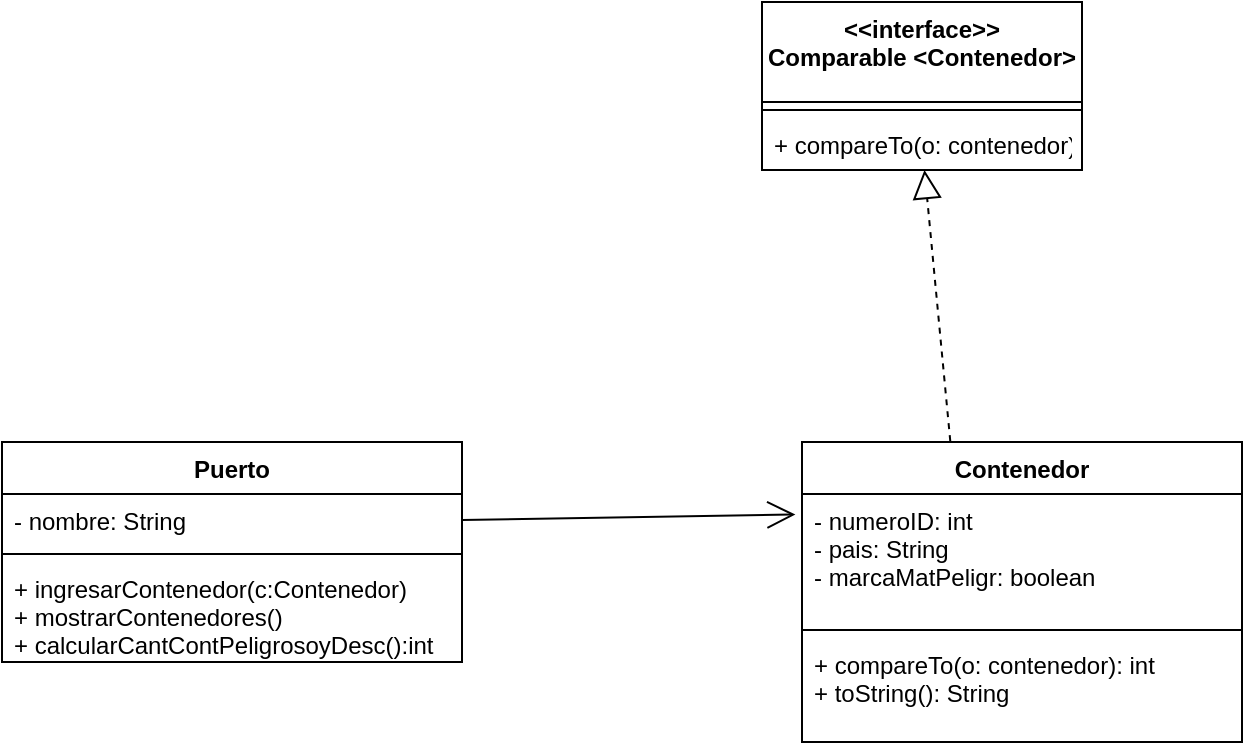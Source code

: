 <mxfile version="20.2.8" type="device"><diagram id="cquXaY6EWsRxqMjvIp8U" name="Página-1"><mxGraphModel dx="924" dy="437" grid="1" gridSize="10" guides="1" tooltips="1" connect="1" arrows="1" fold="1" page="1" pageScale="1" pageWidth="827" pageHeight="1169" math="0" shadow="0"><root><mxCell id="0"/><mxCell id="1" parent="0"/><mxCell id="Dq4KL60tJNzlFR6zHCyC-5" value="Contenedor" style="swimlane;fontStyle=1;align=center;verticalAlign=top;childLayout=stackLayout;horizontal=1;startSize=26;horizontalStack=0;resizeParent=1;resizeParentMax=0;resizeLast=0;collapsible=1;marginBottom=0;" parent="1" vertex="1"><mxGeometry x="470" y="260" width="220" height="150" as="geometry"/></mxCell><mxCell id="Dq4KL60tJNzlFR6zHCyC-6" value="- numeroID: int&#10;- pais: String&#10;- marcaMatPeligr: boolean" style="text;strokeColor=none;fillColor=none;align=left;verticalAlign=top;spacingLeft=4;spacingRight=4;overflow=hidden;rotatable=0;points=[[0,0.5],[1,0.5]];portConstraint=eastwest;" parent="Dq4KL60tJNzlFR6zHCyC-5" vertex="1"><mxGeometry y="26" width="220" height="64" as="geometry"/></mxCell><mxCell id="Dq4KL60tJNzlFR6zHCyC-7" value="" style="line;strokeWidth=1;fillColor=none;align=left;verticalAlign=middle;spacingTop=-1;spacingLeft=3;spacingRight=3;rotatable=0;labelPosition=right;points=[];portConstraint=eastwest;" parent="Dq4KL60tJNzlFR6zHCyC-5" vertex="1"><mxGeometry y="90" width="220" height="8" as="geometry"/></mxCell><mxCell id="Dq4KL60tJNzlFR6zHCyC-8" value="+ compareTo(o: contenedor): int&#10;+ toString(): String" style="text;strokeColor=none;fillColor=none;align=left;verticalAlign=top;spacingLeft=4;spacingRight=4;overflow=hidden;rotatable=0;points=[[0,0.5],[1,0.5]];portConstraint=eastwest;" parent="Dq4KL60tJNzlFR6zHCyC-5" vertex="1"><mxGeometry y="98" width="220" height="52" as="geometry"/></mxCell><mxCell id="Dq4KL60tJNzlFR6zHCyC-9" value="&lt;&lt;interface&gt;&gt;&#10;Comparable &lt;Contenedor&gt;" style="swimlane;fontStyle=1;align=center;verticalAlign=top;childLayout=stackLayout;horizontal=1;startSize=50;horizontalStack=0;resizeParent=1;resizeParentMax=0;resizeLast=0;collapsible=1;marginBottom=0;" parent="1" vertex="1"><mxGeometry x="450" y="40" width="160" height="84" as="geometry"/></mxCell><mxCell id="Dq4KL60tJNzlFR6zHCyC-11" value="" style="line;strokeWidth=1;fillColor=none;align=left;verticalAlign=middle;spacingTop=-1;spacingLeft=3;spacingRight=3;rotatable=0;labelPosition=right;points=[];portConstraint=eastwest;" parent="Dq4KL60tJNzlFR6zHCyC-9" vertex="1"><mxGeometry y="50" width="160" height="8" as="geometry"/></mxCell><mxCell id="Dq4KL60tJNzlFR6zHCyC-12" value="+ compareTo(o: contenedor): int" style="text;strokeColor=none;fillColor=none;align=left;verticalAlign=top;spacingLeft=4;spacingRight=4;overflow=hidden;rotatable=0;points=[[0,0.5],[1,0.5]];portConstraint=eastwest;" parent="Dq4KL60tJNzlFR6zHCyC-9" vertex="1"><mxGeometry y="58" width="160" height="26" as="geometry"/></mxCell><mxCell id="Dq4KL60tJNzlFR6zHCyC-14" value="" style="endArrow=open;endFill=1;endSize=12;html=1;rounded=0;exitX=1;exitY=0.5;exitDx=0;exitDy=0;entryX=-0.015;entryY=0.16;entryDx=0;entryDy=0;entryPerimeter=0;" parent="1" source="D9zqvXte1jJdtQ73QB-g-3" target="Dq4KL60tJNzlFR6zHCyC-6" edge="1"><mxGeometry width="160" relative="1" as="geometry"><mxPoint x="311.2" y="410.2" as="sourcePoint"/><mxPoint x="490" y="260" as="targetPoint"/></mxGeometry></mxCell><mxCell id="Dq4KL60tJNzlFR6zHCyC-15" value="" style="endArrow=block;dashed=1;endFill=0;endSize=12;html=1;rounded=0;exitX=0.337;exitY=-0.003;exitDx=0;exitDy=0;exitPerimeter=0;" parent="1" source="Dq4KL60tJNzlFR6zHCyC-5" target="Dq4KL60tJNzlFR6zHCyC-12" edge="1"><mxGeometry width="160" relative="1" as="geometry"><mxPoint x="330" y="260" as="sourcePoint"/><mxPoint x="490" y="260" as="targetPoint"/></mxGeometry></mxCell><mxCell id="D9zqvXte1jJdtQ73QB-g-2" value="Puerto" style="swimlane;fontStyle=1;align=center;verticalAlign=top;childLayout=stackLayout;horizontal=1;startSize=26;horizontalStack=0;resizeParent=1;resizeParentMax=0;resizeLast=0;collapsible=1;marginBottom=0;" parent="1" vertex="1"><mxGeometry x="70" y="260" width="230" height="110" as="geometry"/></mxCell><mxCell id="D9zqvXte1jJdtQ73QB-g-3" value="- nombre: String" style="text;strokeColor=none;fillColor=none;align=left;verticalAlign=top;spacingLeft=4;spacingRight=4;overflow=hidden;rotatable=0;points=[[0,0.5],[1,0.5]];portConstraint=eastwest;" parent="D9zqvXte1jJdtQ73QB-g-2" vertex="1"><mxGeometry y="26" width="230" height="26" as="geometry"/></mxCell><mxCell id="D9zqvXte1jJdtQ73QB-g-4" value="" style="line;strokeWidth=1;fillColor=none;align=left;verticalAlign=middle;spacingTop=-1;spacingLeft=3;spacingRight=3;rotatable=0;labelPosition=right;points=[];portConstraint=eastwest;strokeColor=inherit;" parent="D9zqvXte1jJdtQ73QB-g-2" vertex="1"><mxGeometry y="52" width="230" height="8" as="geometry"/></mxCell><mxCell id="D9zqvXte1jJdtQ73QB-g-5" value="+ ingresarContenedor(c:Contenedor)&#10;+ mostrarContenedores()&#10;+ calcularCantContPeligrosoyDesc():int" style="text;strokeColor=none;fillColor=none;align=left;verticalAlign=top;spacingLeft=4;spacingRight=4;overflow=hidden;rotatable=0;points=[[0,0.5],[1,0.5]];portConstraint=eastwest;" parent="D9zqvXte1jJdtQ73QB-g-2" vertex="1"><mxGeometry y="60" width="230" height="50" as="geometry"/></mxCell></root></mxGraphModel></diagram></mxfile>